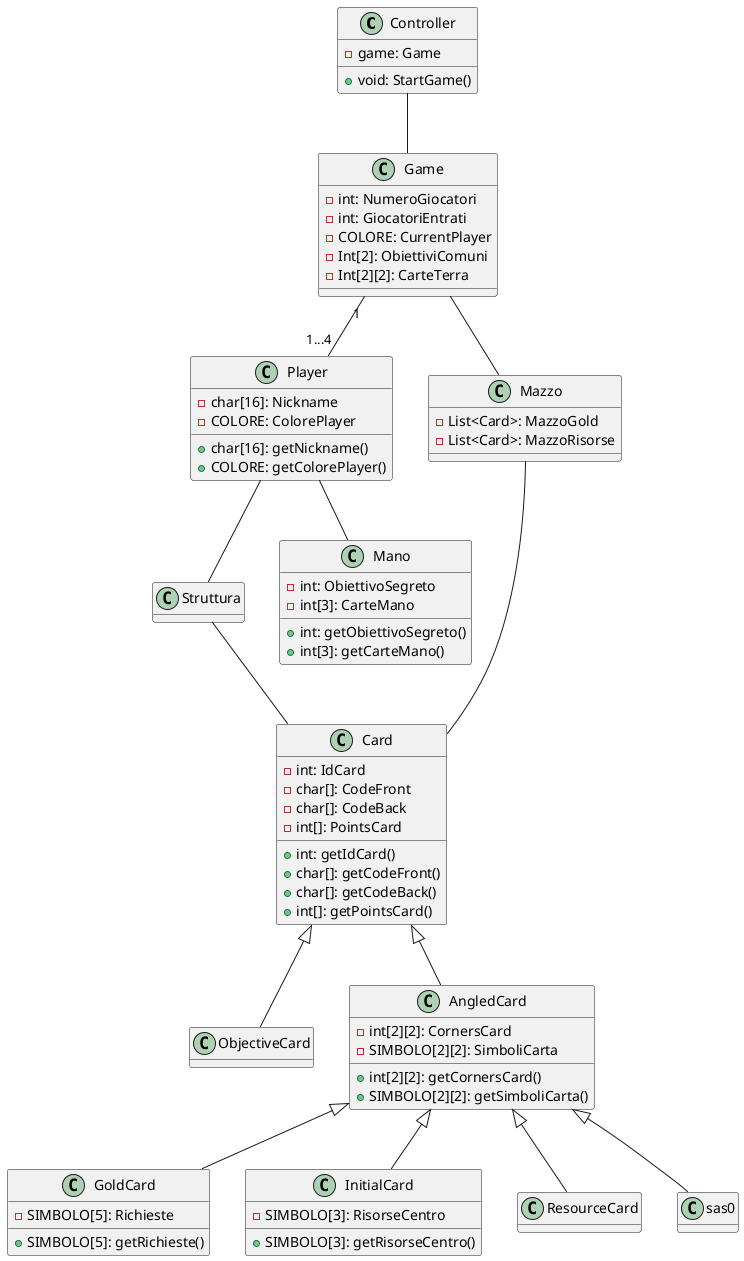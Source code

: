 @startuml

hide empty fields

'2DO: '
'1. Enumerazione simboli e colori '
'2. frecce di composizione per struttura - carte '
'3. metodi Game '
'4. tutto controller '
'5. come inserire, cosa inserire per la view '
'6. inserire network? '
'edo frocio'

class Controller {

    'attributi
    - game: Game

    'metodi'
    + void: StartGame()


}

class Game {
    - int: NumeroGiocatori
    - int: GiocatoriEntrati
    '- ?StadioGioco '
    - COLORE: CurrentPlayer
    '?Board con dizionario colore punteggio'
    'check sull'istanza array
    - Int[2]: ObiettiviComuni
    - Int[2][2]: CarteTerra
}

class Player {
   - char[16]: Nickname
   - COLORE: ColorePlayer

   + char[16]: getNickname()
   + COLORE: getColorePlayer()
}


class Card {
    'colore lo codifichiam nell'id? o lo salviamo in una var?
   - int: IdCard
   - char[]: CodeFront
   - char[]: CodeBack
   - int[]: PointsCard

   + int: getIdCard()
   + char[]: getCodeFront()
   + char[]: getCodeBack()
   + int[]: getPointsCard()

}

class ObjectiveCard extends Card {

    'tipo dell'obiettivo con enum? o codificato?'
    'non chiarissimo come caratterizzare l'obiettivo'

}

class AngledCard extends Card {

    - int[2][2]: CornersCard
    'decidere valore di default per corner non presente, corner presente non collegato, Id/puntatore carrta'
    - SIMBOLO[2][2]: SimboliCarta

    + int[2][2]: getCornersCard()
    + SIMBOLO[2][2]: getSimboliCarta()
}


class GoldCard extends AngledCard {

    - SIMBOLO[5]: Richieste
    'tipo ^ da capire'
    'caratterizzare tipo obiettivo'

    + SIMBOLO[5]: getRichieste()

}


class InitialCard extends AngledCard {

    - SIMBOLO[3]: RisorseCentro
    'tipo da capire'

    + SIMBOLO[3]: getRisorseCentro()
}

class ResourceCard extends AngledCard {}
class sas0 extends AngledCard {}

class Struttura {

}


class Mazzo {

    'check sul tipo dinamico statico'
    - List<Card>: MazzoGold
    - List<Card>: MazzoRisorse

}

class Mano {

    - int: ObiettivoSegreto
    - int[3]: CarteMano

    + int: getObiettivoSegreto()
    + int[3]: getCarteMano()
}


Controller  --  Game
Game "1" -- "1...4" Player
Game -- Mazzo
Mazzo -- Card
Player -- Struttura
Player -- Mano
Struttura -- Card




@enduml





